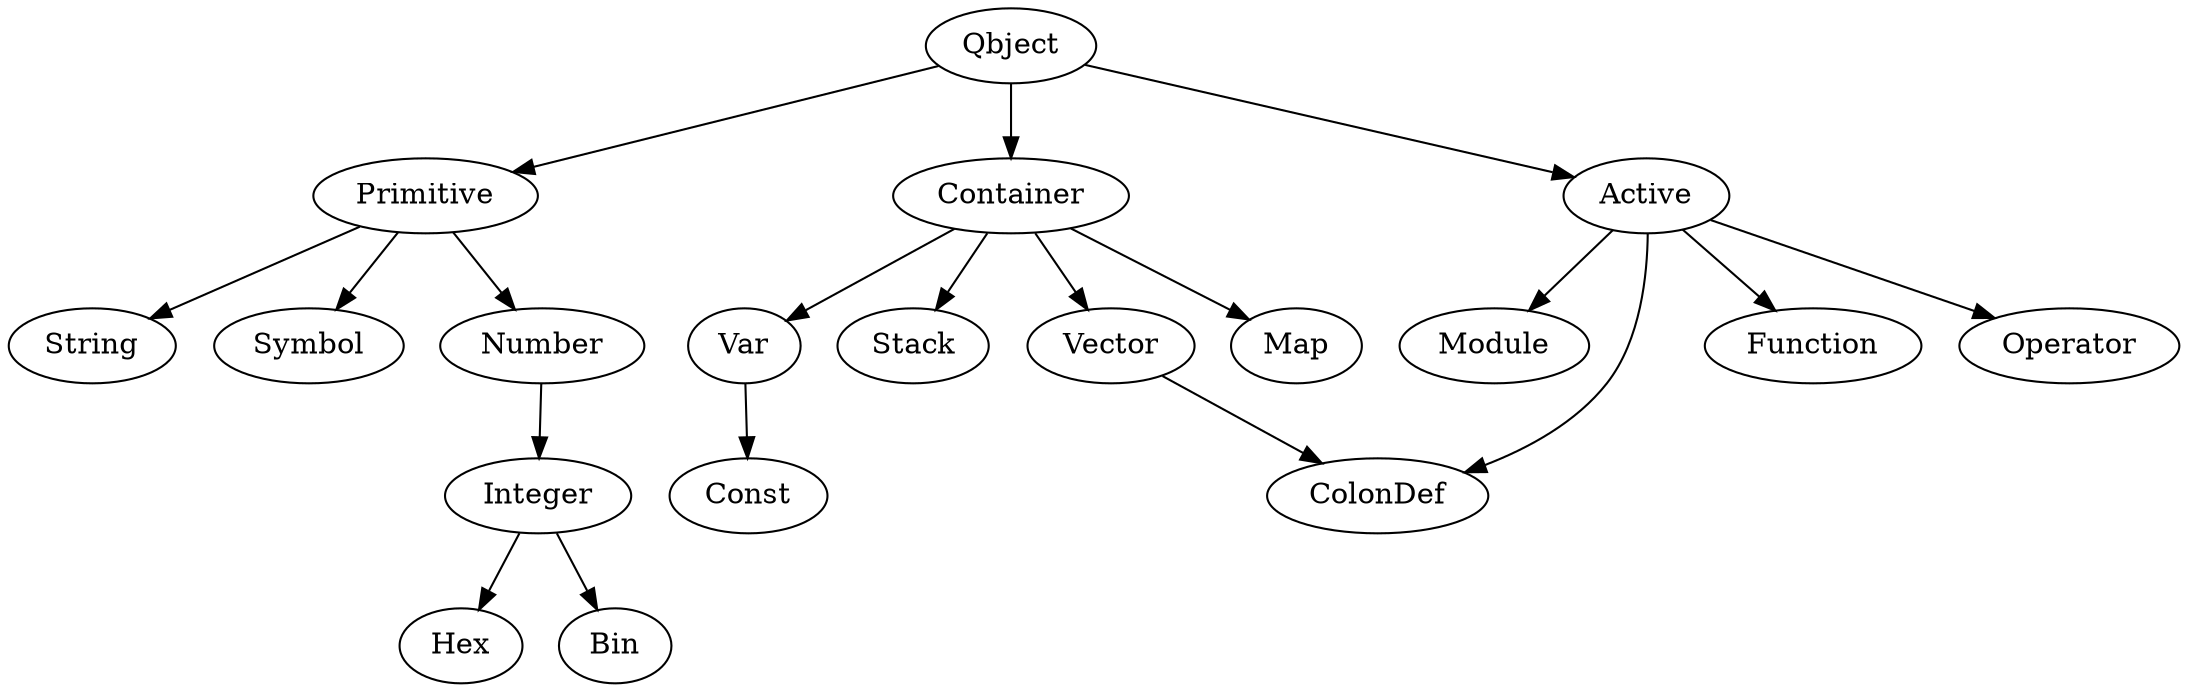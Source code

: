 
digraph SymClassTree {
    rankdir=TB;
    Qbject -> Primitive -> Symbol;
    Primitive -> Number -> Integer;
	Integer -> Hex; Integer -> Bin;
    Primitive -> String;
    Qbject -> Container -> Stack;
	Container -> Vector -> ColonDef;
	Container -> Map;
	Container -> Var -> Const;
	Qbject -> Active -> Function;
	Active -> Operator;
	Active -> Module;
	Active -> ColonDef;
    
}
